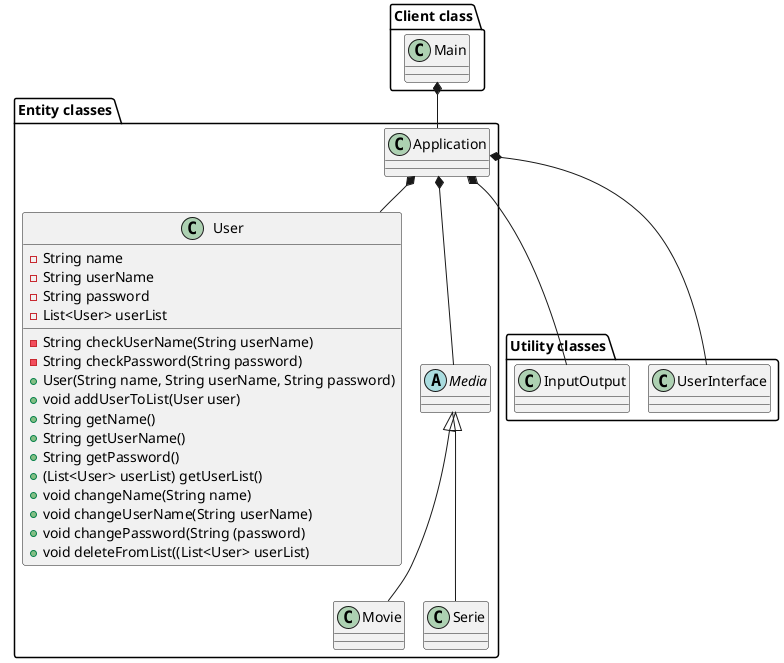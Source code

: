 @startuml
'https://plantuml.com/class-diagram
!pragma layout smetana

'Client Package
package "Client class"{
class Main
}

'Utility Package
package "Utility classes"{
class UserInterface
class InputOutput
}

'Entity Package
package "Entity classes"{
class Movie
class Serie
class Application
class User
abstract Media
}

'Label on Relations !MANGLER
Application *-- UserInterface
Application *-- InputOutput
Application *-- User
Application *-- Media
Media <|-- Serie
Media <|-- Movie
Main *-- Application

'Class Methods & Attributes
User : - String name
User : - String userName
User : - String password
User : - List<User> userList
User : - String checkUserName(String userName)
User : - String checkPassword(String password)
User : + User(String name, String userName, String password)
User : + void addUserToList(User user)
User : + String getName()
User : + String getUserName()
User : + String getPassword()
User : + (List<User> userList) getUserList()
User : + void changeName(String name)
User : + void changeUserName(String userName)
User : + void changePassword(String (password)
User : + void deleteFromList((List<User> userList)

}

@enduml